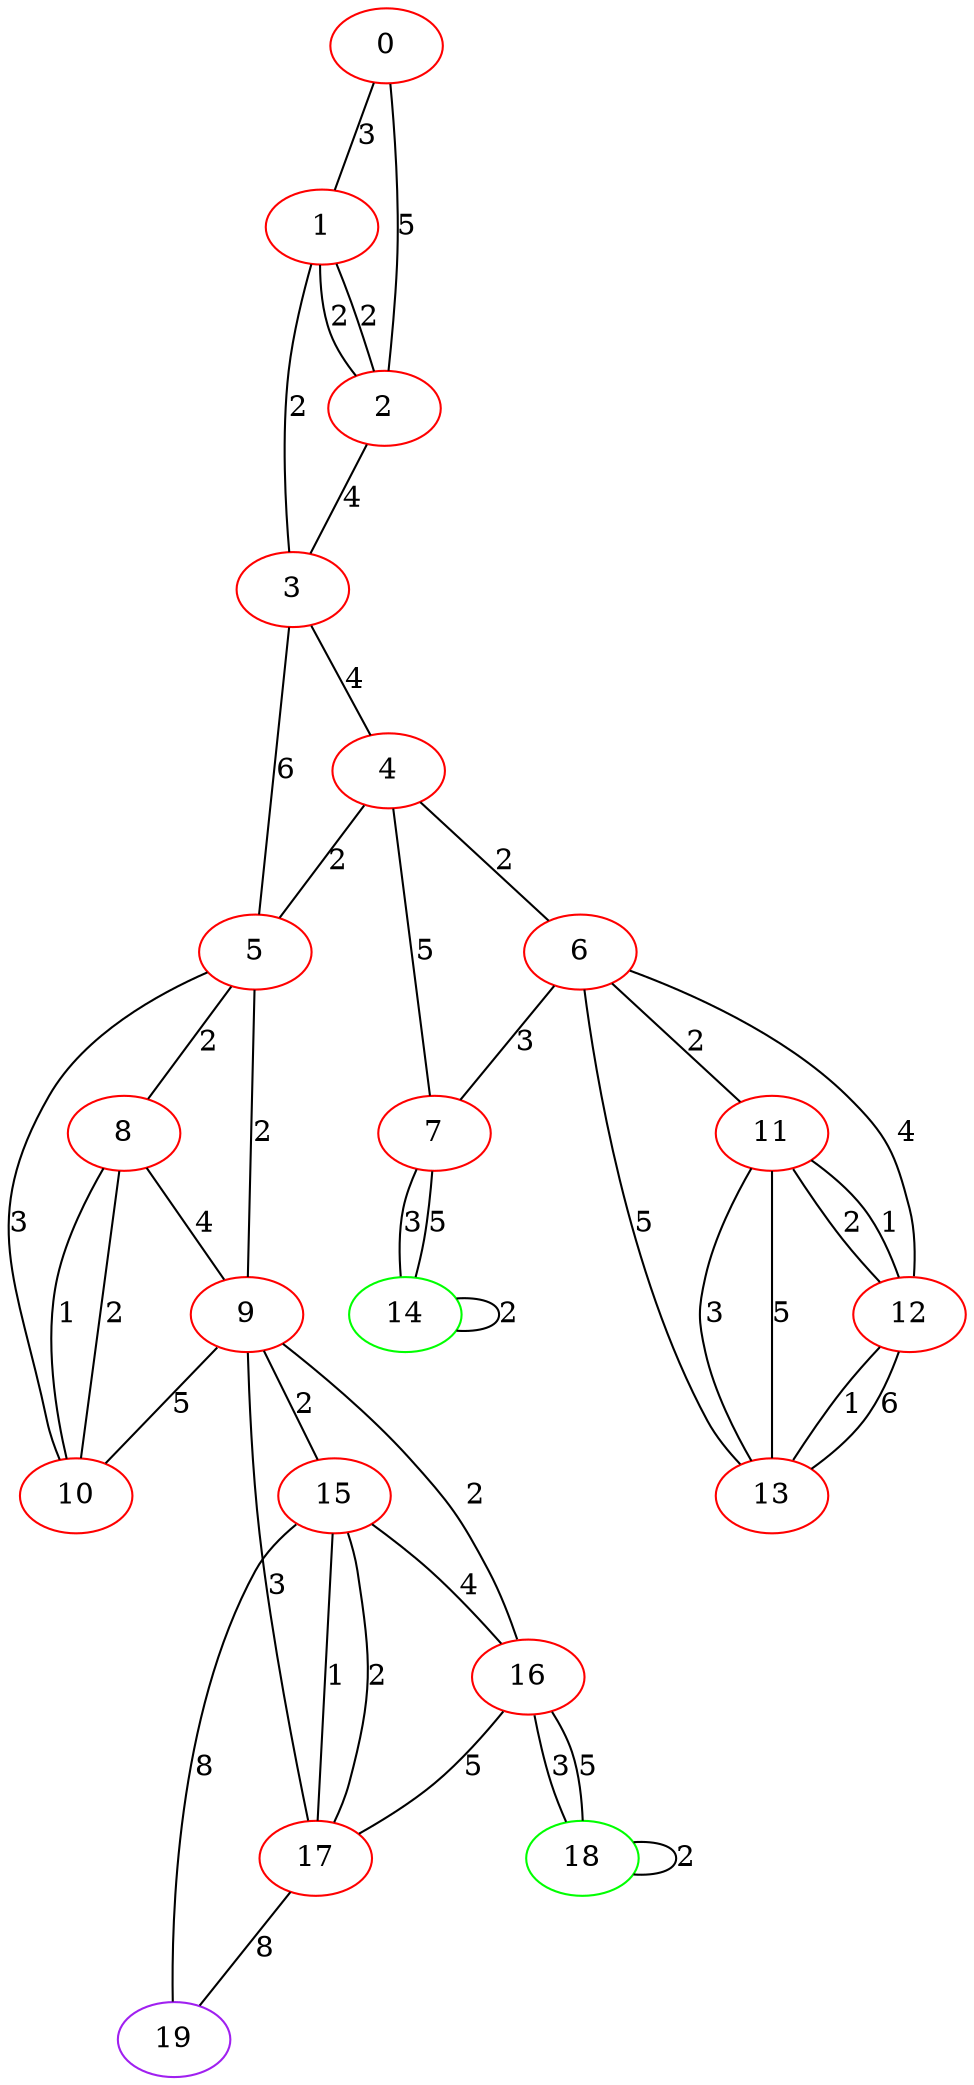 graph "" {
0 [color=red, weight=1];
1 [color=red, weight=1];
2 [color=red, weight=1];
3 [color=red, weight=1];
4 [color=red, weight=1];
5 [color=red, weight=1];
6 [color=red, weight=1];
7 [color=red, weight=1];
8 [color=red, weight=1];
9 [color=red, weight=1];
10 [color=red, weight=1];
11 [color=red, weight=1];
12 [color=red, weight=1];
13 [color=red, weight=1];
14 [color=green, weight=2];
15 [color=red, weight=1];
16 [color=red, weight=1];
17 [color=red, weight=1];
18 [color=green, weight=2];
19 [color=purple, weight=4];
0 -- 1  [key=0, label=3];
0 -- 2  [key=0, label=5];
1 -- 2  [key=0, label=2];
1 -- 2  [key=1, label=2];
1 -- 3  [key=0, label=2];
2 -- 3  [key=0, label=4];
3 -- 4  [key=0, label=4];
3 -- 5  [key=0, label=6];
4 -- 5  [key=0, label=2];
4 -- 6  [key=0, label=2];
4 -- 7  [key=0, label=5];
5 -- 8  [key=0, label=2];
5 -- 9  [key=0, label=2];
5 -- 10  [key=0, label=3];
6 -- 12  [key=0, label=4];
6 -- 11  [key=0, label=2];
6 -- 13  [key=0, label=5];
6 -- 7  [key=0, label=3];
7 -- 14  [key=0, label=3];
7 -- 14  [key=1, label=5];
8 -- 9  [key=0, label=4];
8 -- 10  [key=0, label=1];
8 -- 10  [key=1, label=2];
9 -- 10  [key=0, label=5];
9 -- 15  [key=0, label=2];
9 -- 16  [key=0, label=2];
9 -- 17  [key=0, label=3];
11 -- 12  [key=0, label=2];
11 -- 12  [key=1, label=1];
11 -- 13  [key=0, label=3];
11 -- 13  [key=1, label=5];
12 -- 13  [key=0, label=1];
12 -- 13  [key=1, label=6];
14 -- 14  [key=0, label=2];
15 -- 16  [key=0, label=4];
15 -- 19  [key=0, label=8];
15 -- 17  [key=0, label=1];
15 -- 17  [key=1, label=2];
16 -- 18  [key=0, label=3];
16 -- 18  [key=1, label=5];
16 -- 17  [key=0, label=5];
17 -- 19  [key=0, label=8];
18 -- 18  [key=0, label=2];
}
